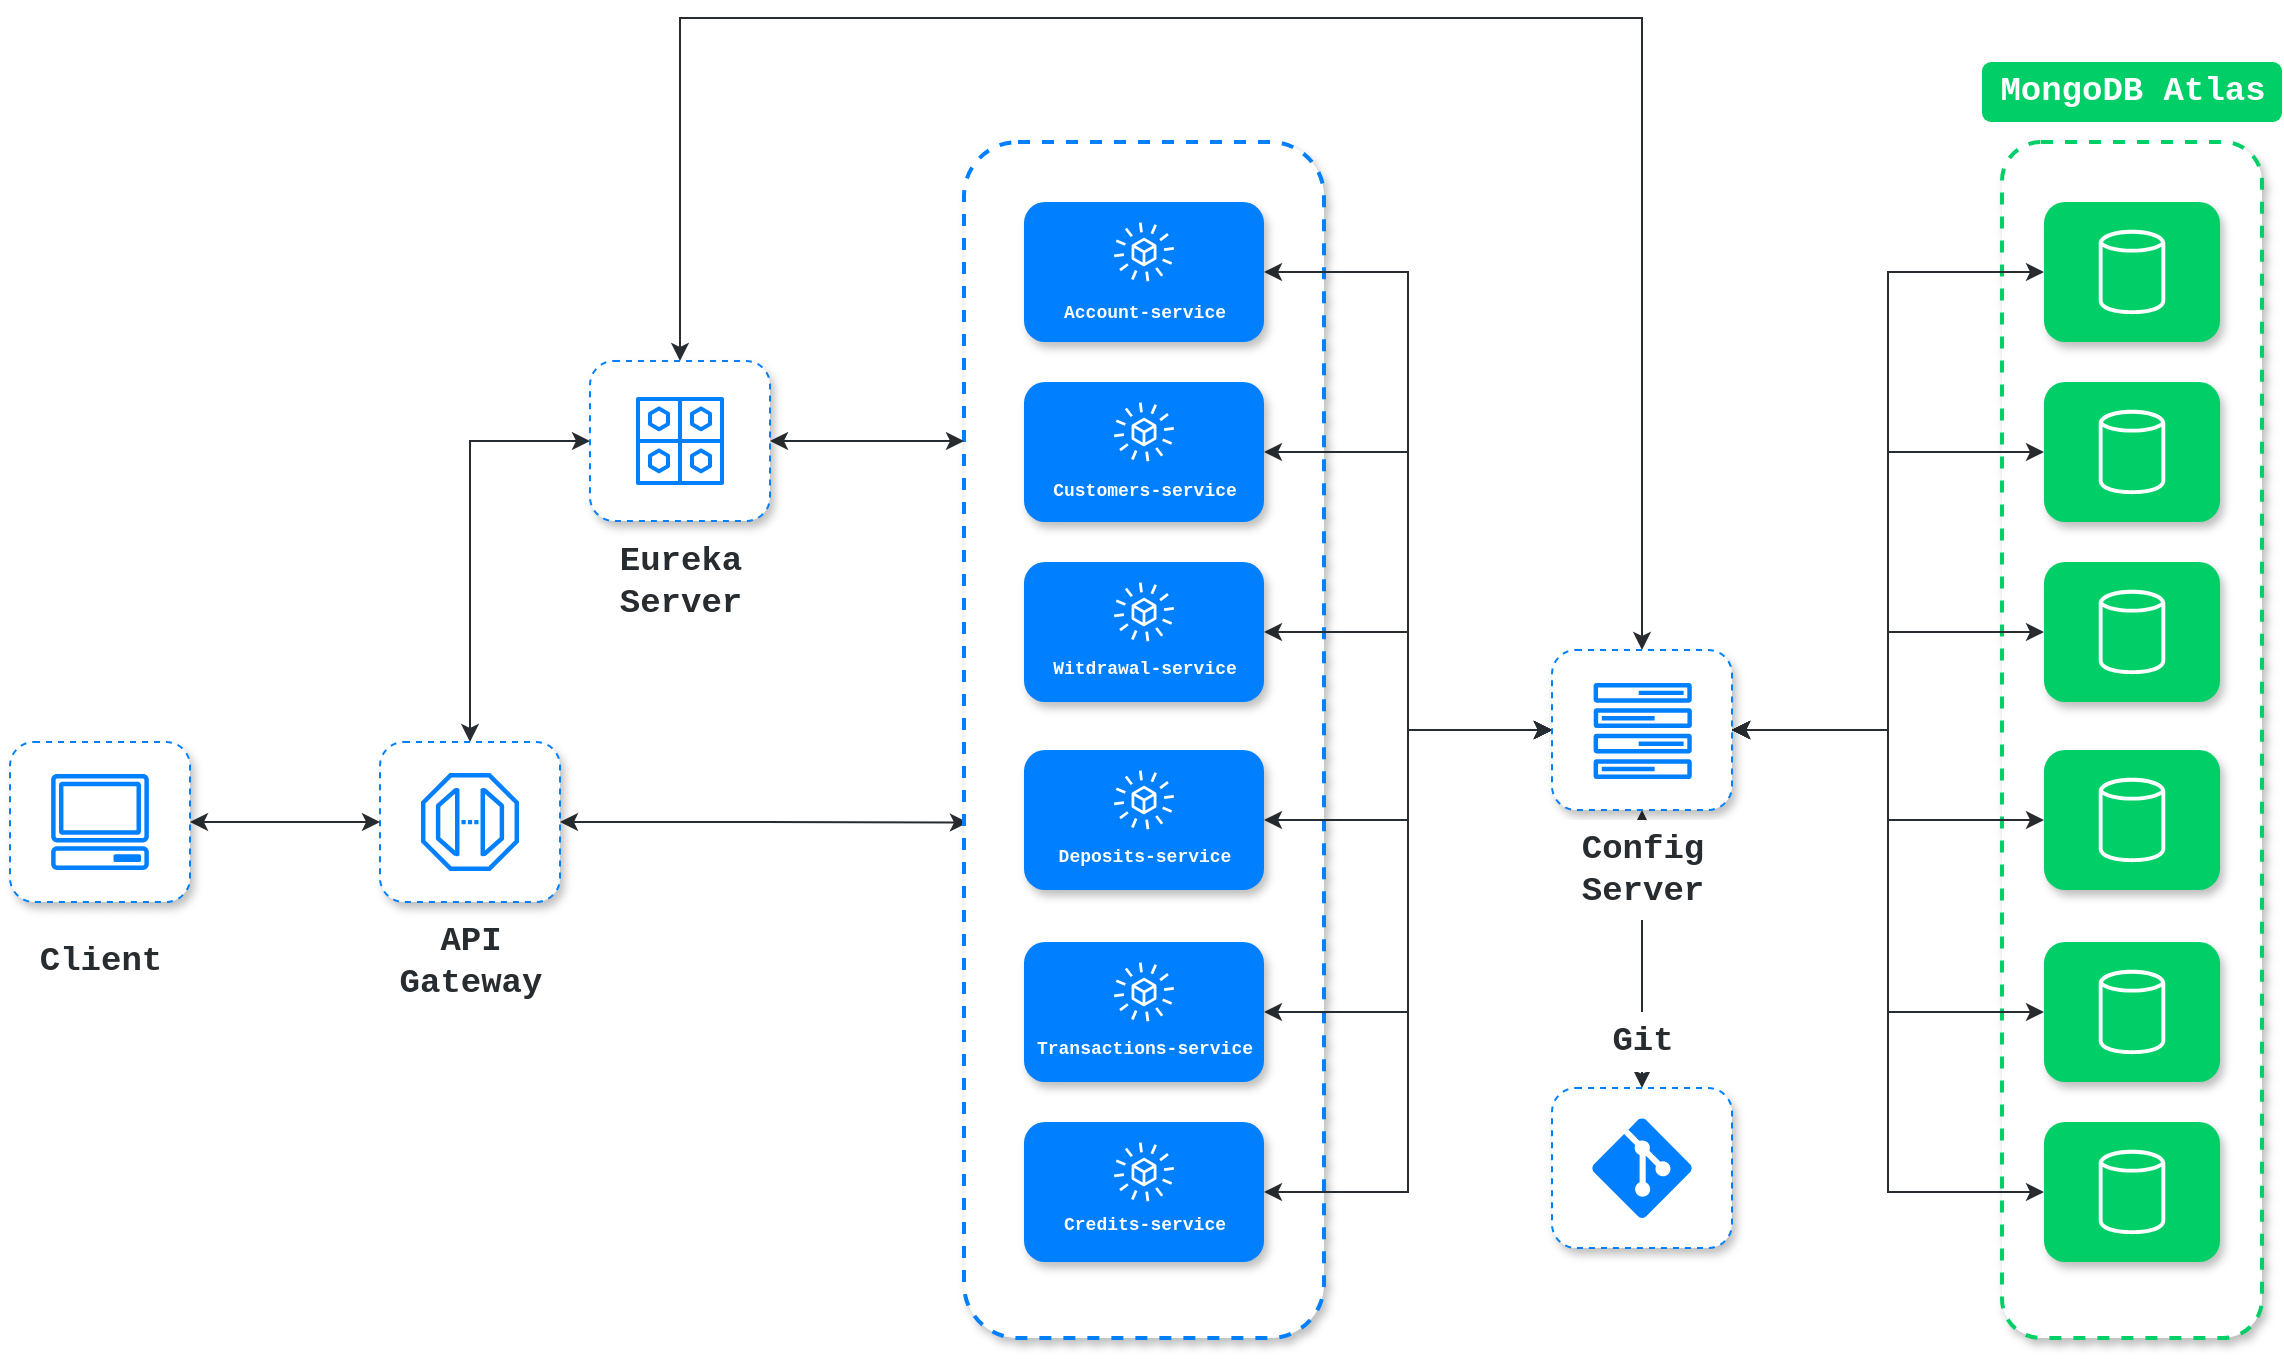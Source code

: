 <mxfile version="17.4.4" type="github">
  <diagram id="xam64ehwIrRU2j13fh-O" name="Page-1">
    <mxGraphModel dx="1422" dy="794" grid="1" gridSize="10" guides="1" tooltips="1" connect="1" arrows="1" fold="1" page="1" pageScale="1" pageWidth="827" pageHeight="1169" math="0" shadow="0">
      <root>
        <mxCell id="0" />
        <mxCell id="1" parent="0" />
        <mxCell id="jkpxF5JOeUw7JI64un_L-59" value="" style="rounded=1;whiteSpace=wrap;html=1;shadow=1;glass=0;labelBackgroundColor=none;fontFamily=Courier New;fontSize=17;fontColor=#272C30;strokeColor=#00CF68;strokeWidth=2;fillColor=default;dashed=1;" vertex="1" parent="1">
          <mxGeometry x="1176" y="142" width="130" height="598" as="geometry" />
        </mxCell>
        <mxCell id="jkpxF5JOeUw7JI64un_L-22" style="edgeStyle=orthogonalEdgeStyle;rounded=0;sketch=0;orthogonalLoop=1;jettySize=auto;html=1;entryX=0;entryY=0.5;entryDx=0;entryDy=0;shadow=0;fontFamily=Courier New;fontSize=17;fontColor=#272C30;startArrow=classic;startFill=1;endArrow=classic;endFill=1;strokeColor=#272C30;strokeWidth=1;exitX=0.5;exitY=0;exitDx=0;exitDy=0;" edge="1" parent="1" source="jkpxF5JOeUw7JI64un_L-6" target="jkpxF5JOeUw7JI64un_L-14">
          <mxGeometry relative="1" as="geometry" />
        </mxCell>
        <mxCell id="jkpxF5JOeUw7JI64un_L-23" style="edgeStyle=orthogonalEdgeStyle;rounded=0;sketch=0;orthogonalLoop=1;jettySize=auto;html=1;shadow=0;fontFamily=Courier New;fontSize=17;fontColor=#272C30;startArrow=classic;startFill=1;endArrow=classic;endFill=1;strokeColor=#272C30;strokeWidth=1;entryX=0.011;entryY=0.569;entryDx=0;entryDy=0;entryPerimeter=0;" edge="1" parent="1" source="jkpxF5JOeUw7JI64un_L-6" target="jkpxF5JOeUw7JI64un_L-13">
          <mxGeometry relative="1" as="geometry" />
        </mxCell>
        <mxCell id="jkpxF5JOeUw7JI64un_L-6" value="" style="rounded=1;whiteSpace=wrap;html=1;strokeColor=#007FFF;dashed=1;shadow=1;" vertex="1" parent="1">
          <mxGeometry x="365" y="442" width="90" height="80" as="geometry" />
        </mxCell>
        <mxCell id="jkpxF5JOeUw7JI64un_L-8" style="edgeStyle=orthogonalEdgeStyle;rounded=0;orthogonalLoop=1;jettySize=auto;html=1;fontFamily=Courier New;fontSize=17;fontColor=#3A4147;strokeColor=#272C30;shadow=0;sketch=0;startArrow=classic;startFill=1;strokeWidth=1;" edge="1" parent="1" source="jkpxF5JOeUw7JI64un_L-1" target="jkpxF5JOeUw7JI64un_L-6">
          <mxGeometry relative="1" as="geometry" />
        </mxCell>
        <mxCell id="jkpxF5JOeUw7JI64un_L-1" value="" style="rounded=1;whiteSpace=wrap;html=1;strokeColor=#007FFF;dashed=1;shadow=1;" vertex="1" parent="1">
          <mxGeometry x="180" y="442" width="90" height="80" as="geometry" />
        </mxCell>
        <mxCell id="jkpxF5JOeUw7JI64un_L-2" value="Client" style="text;html=1;align=center;verticalAlign=middle;resizable=0;points=[];autosize=1;strokeColor=none;fillColor=none;strokeWidth=6;fontSize=17;fontFamily=Courier New;fontStyle=1;fontColor=#272C30;" vertex="1" parent="1">
          <mxGeometry x="185" y="537" width="80" height="30" as="geometry" />
        </mxCell>
        <mxCell id="jkpxF5JOeUw7JI64un_L-3" value="" style="sketch=0;outlineConnect=0;fontColor=#232F3E;gradientColor=none;fillColor=#007FFF;strokeColor=none;dashed=0;verticalLabelPosition=bottom;verticalAlign=top;align=center;html=1;fontSize=12;fontStyle=0;aspect=fixed;pointerEvents=1;shape=mxgraph.aws4.client;rounded=1;fontFamily=Courier New;" vertex="1" parent="1">
          <mxGeometry x="200.37" y="458" width="49.26" height="48" as="geometry" />
        </mxCell>
        <mxCell id="jkpxF5JOeUw7JI64un_L-5" value="" style="sketch=0;outlineConnect=0;fontColor=#004C99;gradientColor=none;fillColor=#007FFF;strokeColor=none;dashed=0;verticalLabelPosition=bottom;verticalAlign=top;align=center;html=1;fontSize=12;fontStyle=0;aspect=fixed;pointerEvents=1;shape=mxgraph.aws4.endpoint;rounded=1;shadow=0;glass=0;fontFamily=Courier New;" vertex="1" parent="1">
          <mxGeometry x="385.5" y="457.5" width="49" height="49" as="geometry" />
        </mxCell>
        <mxCell id="jkpxF5JOeUw7JI64un_L-7" value="API&lt;br&gt;Gateway" style="text;html=1;align=center;verticalAlign=middle;resizable=0;points=[];autosize=1;strokeColor=none;fillColor=none;strokeWidth=6;fontSize=17;fontFamily=Courier New;fontStyle=1;labelBackgroundColor=none;fontColor=#272C30;" vertex="1" parent="1">
          <mxGeometry x="365" y="527" width="90" height="50" as="geometry" />
        </mxCell>
        <mxCell id="jkpxF5JOeUw7JI64un_L-13" value="" style="rounded=1;whiteSpace=wrap;html=1;shadow=1;glass=0;labelBackgroundColor=none;fontFamily=Courier New;fontSize=17;fontColor=#272C30;strokeColor=#007FFF;strokeWidth=2;fillColor=default;dashed=1;" vertex="1" parent="1">
          <mxGeometry x="657" y="142" width="180" height="598" as="geometry" />
        </mxCell>
        <mxCell id="jkpxF5JOeUw7JI64un_L-24" style="edgeStyle=orthogonalEdgeStyle;rounded=0;sketch=0;orthogonalLoop=1;jettySize=auto;html=1;entryX=0;entryY=0.25;entryDx=0;entryDy=0;shadow=0;fontFamily=Courier New;fontSize=17;fontColor=#272C30;startArrow=classic;startFill=1;endArrow=classic;endFill=1;strokeColor=#272C30;strokeWidth=1;" edge="1" parent="1" source="jkpxF5JOeUw7JI64un_L-14" target="jkpxF5JOeUw7JI64un_L-13">
          <mxGeometry relative="1" as="geometry" />
        </mxCell>
        <mxCell id="jkpxF5JOeUw7JI64un_L-123" style="edgeStyle=orthogonalEdgeStyle;rounded=0;sketch=0;orthogonalLoop=1;jettySize=auto;html=1;shadow=0;fontFamily=Courier New;fontSize=9;fontColor=#FFFFFF;startArrow=classic;startFill=1;endArrow=classic;endFill=1;strokeColor=#272C30;strokeWidth=1;exitX=0.5;exitY=0;exitDx=0;exitDy=0;" edge="1" parent="1" source="jkpxF5JOeUw7JI64un_L-14" target="jkpxF5JOeUw7JI64un_L-106">
          <mxGeometry relative="1" as="geometry">
            <mxPoint x="560" y="210" as="sourcePoint" />
            <Array as="points">
              <mxPoint x="515" y="80" />
              <mxPoint x="996" y="80" />
            </Array>
          </mxGeometry>
        </mxCell>
        <mxCell id="jkpxF5JOeUw7JI64un_L-14" value="" style="rounded=1;whiteSpace=wrap;html=1;strokeColor=#007FFF;dashed=1;shadow=1;" vertex="1" parent="1">
          <mxGeometry x="470" y="251.5" width="90" height="80" as="geometry" />
        </mxCell>
        <mxCell id="jkpxF5JOeUw7JI64un_L-16" value="Eureka&lt;br&gt;Server" style="text;html=1;align=center;verticalAlign=middle;resizable=0;points=[];autosize=1;strokeColor=none;fillColor=none;strokeWidth=6;fontSize=17;fontFamily=Courier New;fontStyle=1;labelBackgroundColor=none;fontColor=#272C30;" vertex="1" parent="1">
          <mxGeometry x="475" y="336.5" width="80" height="50" as="geometry" />
        </mxCell>
        <mxCell id="jkpxF5JOeUw7JI64un_L-17" value="" style="sketch=0;outlineConnect=0;fontColor=#232F3E;gradientColor=none;fillColor=#007FFF;strokeColor=none;dashed=0;verticalLabelPosition=bottom;verticalAlign=top;align=center;html=1;fontSize=12;fontStyle=0;aspect=fixed;pointerEvents=1;shape=mxgraph.aws4.eventbridge_schema_registry;rounded=1;shadow=0;glass=0;labelBackgroundColor=none;fontFamily=Courier New;" vertex="1" parent="1">
          <mxGeometry x="493" y="269.5" width="44" height="44" as="geometry" />
        </mxCell>
        <mxCell id="jkpxF5JOeUw7JI64un_L-96" style="edgeStyle=orthogonalEdgeStyle;rounded=0;sketch=0;orthogonalLoop=1;jettySize=auto;html=1;shadow=0;fontFamily=Courier New;fontSize=9;fontColor=#00CF68;startArrow=classic;startFill=1;endArrow=classic;endFill=1;strokeColor=#272C30;strokeWidth=1;entryX=0;entryY=0.5;entryDx=0;entryDy=0;" edge="1" parent="1" source="jkpxF5JOeUw7JI64un_L-25" target="jkpxF5JOeUw7JI64un_L-106">
          <mxGeometry relative="1" as="geometry" />
        </mxCell>
        <mxCell id="jkpxF5JOeUw7JI64un_L-25" value="" style="rounded=1;whiteSpace=wrap;html=1;strokeColor=none;dashed=1;shadow=1;fillColor=#007FFF;" vertex="1" parent="1">
          <mxGeometry x="687" y="172" width="120" height="70" as="geometry" />
        </mxCell>
        <mxCell id="jkpxF5JOeUw7JI64un_L-27" value="&lt;font style=&quot;font-size: 9px;&quot;&gt;Account-service&lt;/font&gt;" style="text;html=1;align=center;verticalAlign=middle;resizable=0;points=[];autosize=1;strokeColor=none;fillColor=none;strokeWidth=3;fontSize=9;fontFamily=Courier New;fontStyle=1;labelBackgroundColor=none;fontColor=#FFFFFF;" vertex="1" parent="1">
          <mxGeometry x="697" y="218" width="100" height="20" as="geometry" />
        </mxCell>
        <mxCell id="jkpxF5JOeUw7JI64un_L-37" value="" style="sketch=0;outlineConnect=0;fontColor=#232F3E;gradientColor=none;fillColor=#FFFFFF;strokeColor=none;dashed=0;verticalLabelPosition=bottom;verticalAlign=top;align=center;html=1;fontSize=12;fontStyle=0;aspect=fixed;pointerEvents=1;shape=mxgraph.aws4.eventbridge_saas_partner_event_bus_resource;rounded=1;shadow=0;glass=0;labelBackgroundColor=none;fontFamily=Courier New;" vertex="1" parent="1">
          <mxGeometry x="732" y="182" width="30" height="30" as="geometry" />
        </mxCell>
        <mxCell id="jkpxF5JOeUw7JI64un_L-97" style="edgeStyle=orthogonalEdgeStyle;rounded=0;sketch=0;orthogonalLoop=1;jettySize=auto;html=1;shadow=0;fontFamily=Courier New;fontSize=9;fontColor=#00CF68;startArrow=classic;startFill=1;endArrow=classic;endFill=1;strokeColor=#272C30;strokeWidth=1;entryX=0;entryY=0.5;entryDx=0;entryDy=0;" edge="1" parent="1" source="jkpxF5JOeUw7JI64un_L-38" target="jkpxF5JOeUw7JI64un_L-106">
          <mxGeometry relative="1" as="geometry" />
        </mxCell>
        <mxCell id="jkpxF5JOeUw7JI64un_L-38" value="" style="rounded=1;whiteSpace=wrap;html=1;strokeColor=none;dashed=1;shadow=1;fillColor=#007FFF;" vertex="1" parent="1">
          <mxGeometry x="687" y="262" width="120" height="70" as="geometry" />
        </mxCell>
        <mxCell id="jkpxF5JOeUw7JI64un_L-39" value="&lt;font style=&quot;font-size: 9px&quot;&gt;Customers-service&lt;/font&gt;" style="text;html=1;align=center;verticalAlign=middle;resizable=0;points=[];autosize=1;strokeColor=none;fillColor=none;strokeWidth=3;fontSize=9;fontFamily=Courier New;fontStyle=1;labelBackgroundColor=none;fontColor=#FFFFFF;" vertex="1" parent="1">
          <mxGeometry x="692" y="307" width="110" height="20" as="geometry" />
        </mxCell>
        <mxCell id="jkpxF5JOeUw7JI64un_L-40" value="" style="sketch=0;outlineConnect=0;fontColor=#232F3E;gradientColor=none;fillColor=#FFFFFF;strokeColor=none;dashed=0;verticalLabelPosition=bottom;verticalAlign=top;align=center;html=1;fontSize=12;fontStyle=0;aspect=fixed;pointerEvents=1;shape=mxgraph.aws4.eventbridge_saas_partner_event_bus_resource;rounded=1;shadow=0;glass=0;labelBackgroundColor=none;fontFamily=Courier New;" vertex="1" parent="1">
          <mxGeometry x="732" y="272" width="30" height="30" as="geometry" />
        </mxCell>
        <mxCell id="jkpxF5JOeUw7JI64un_L-98" style="edgeStyle=orthogonalEdgeStyle;rounded=0;sketch=0;orthogonalLoop=1;jettySize=auto;html=1;shadow=0;fontFamily=Courier New;fontSize=9;fontColor=#00CF68;startArrow=classic;startFill=1;endArrow=classic;endFill=1;strokeColor=#272C30;strokeWidth=1;entryX=0;entryY=0.5;entryDx=0;entryDy=0;" edge="1" parent="1" source="jkpxF5JOeUw7JI64un_L-41" target="jkpxF5JOeUw7JI64un_L-106">
          <mxGeometry relative="1" as="geometry" />
        </mxCell>
        <mxCell id="jkpxF5JOeUw7JI64un_L-41" value="" style="rounded=1;whiteSpace=wrap;html=1;strokeColor=none;dashed=1;shadow=1;fillColor=#007FFF;" vertex="1" parent="1">
          <mxGeometry x="687" y="352" width="120" height="70" as="geometry" />
        </mxCell>
        <mxCell id="jkpxF5JOeUw7JI64un_L-42" value="&lt;font style=&quot;font-size: 9px&quot;&gt;Witdrawal-service&lt;/font&gt;" style="text;html=1;align=center;verticalAlign=middle;resizable=0;points=[];autosize=1;strokeColor=none;fillColor=none;strokeWidth=3;fontSize=9;fontFamily=Courier New;fontStyle=1;labelBackgroundColor=none;fontColor=#FFFFFF;" vertex="1" parent="1">
          <mxGeometry x="692" y="396" width="110" height="20" as="geometry" />
        </mxCell>
        <mxCell id="jkpxF5JOeUw7JI64un_L-43" value="" style="sketch=0;outlineConnect=0;fontColor=#232F3E;gradientColor=none;fillColor=#FFFFFF;strokeColor=none;dashed=0;verticalLabelPosition=bottom;verticalAlign=top;align=center;html=1;fontSize=12;fontStyle=0;aspect=fixed;pointerEvents=1;shape=mxgraph.aws4.eventbridge_saas_partner_event_bus_resource;rounded=1;shadow=0;glass=0;labelBackgroundColor=none;fontFamily=Courier New;" vertex="1" parent="1">
          <mxGeometry x="732" y="362" width="30" height="30" as="geometry" />
        </mxCell>
        <mxCell id="jkpxF5JOeUw7JI64un_L-99" style="edgeStyle=orthogonalEdgeStyle;rounded=0;sketch=0;orthogonalLoop=1;jettySize=auto;html=1;shadow=0;fontFamily=Courier New;fontSize=9;fontColor=#00CF68;startArrow=classic;startFill=1;endArrow=classic;endFill=1;strokeColor=#272C30;strokeWidth=1;entryX=0;entryY=0.5;entryDx=0;entryDy=0;" edge="1" parent="1" source="jkpxF5JOeUw7JI64un_L-44" target="jkpxF5JOeUw7JI64un_L-106">
          <mxGeometry relative="1" as="geometry" />
        </mxCell>
        <mxCell id="jkpxF5JOeUw7JI64un_L-44" value="" style="rounded=1;whiteSpace=wrap;html=1;strokeColor=none;dashed=1;shadow=1;fillColor=#007FFF;" vertex="1" parent="1">
          <mxGeometry x="687" y="446" width="120" height="70" as="geometry" />
        </mxCell>
        <mxCell id="jkpxF5JOeUw7JI64un_L-45" value="&lt;font style=&quot;font-size: 9px&quot;&gt;Deposits-service&lt;/font&gt;" style="text;html=1;align=center;verticalAlign=middle;resizable=0;points=[];autosize=1;strokeColor=none;fillColor=none;strokeWidth=3;fontSize=9;fontFamily=Courier New;fontStyle=1;labelBackgroundColor=none;fontColor=#FFFFFF;" vertex="1" parent="1">
          <mxGeometry x="697" y="490" width="100" height="20" as="geometry" />
        </mxCell>
        <mxCell id="jkpxF5JOeUw7JI64un_L-46" value="" style="sketch=0;outlineConnect=0;fontColor=#232F3E;gradientColor=none;fillColor=#FFFFFF;strokeColor=none;dashed=0;verticalLabelPosition=bottom;verticalAlign=top;align=center;html=1;fontSize=12;fontStyle=0;aspect=fixed;pointerEvents=1;shape=mxgraph.aws4.eventbridge_saas_partner_event_bus_resource;rounded=1;shadow=0;glass=0;labelBackgroundColor=none;fontFamily=Courier New;" vertex="1" parent="1">
          <mxGeometry x="732" y="456" width="30" height="30" as="geometry" />
        </mxCell>
        <mxCell id="jkpxF5JOeUw7JI64un_L-100" style="edgeStyle=orthogonalEdgeStyle;rounded=0;sketch=0;orthogonalLoop=1;jettySize=auto;html=1;shadow=0;fontFamily=Courier New;fontSize=9;fontColor=#00CF68;startArrow=classic;startFill=1;endArrow=classic;endFill=1;strokeColor=#272C30;strokeWidth=1;entryX=0;entryY=0.5;entryDx=0;entryDy=0;" edge="1" parent="1" source="jkpxF5JOeUw7JI64un_L-47" target="jkpxF5JOeUw7JI64un_L-106">
          <mxGeometry relative="1" as="geometry" />
        </mxCell>
        <mxCell id="jkpxF5JOeUw7JI64un_L-47" value="" style="rounded=1;whiteSpace=wrap;html=1;strokeColor=none;dashed=1;shadow=1;fillColor=#007FFF;" vertex="1" parent="1">
          <mxGeometry x="687" y="542" width="120" height="70" as="geometry" />
        </mxCell>
        <mxCell id="jkpxF5JOeUw7JI64un_L-48" value="&lt;font style=&quot;font-size: 9px&quot;&gt;Transactions-service&lt;/font&gt;" style="text;html=1;align=center;verticalAlign=middle;resizable=0;points=[];autosize=1;strokeColor=none;fillColor=none;strokeWidth=3;fontSize=9;fontFamily=Courier New;fontStyle=1;labelBackgroundColor=none;fontColor=#FFFFFF;" vertex="1" parent="1">
          <mxGeometry x="687" y="586" width="120" height="20" as="geometry" />
        </mxCell>
        <mxCell id="jkpxF5JOeUw7JI64un_L-49" value="" style="sketch=0;outlineConnect=0;fontColor=#232F3E;gradientColor=none;fillColor=#FFFFFF;strokeColor=none;dashed=0;verticalLabelPosition=bottom;verticalAlign=top;align=center;html=1;fontSize=12;fontStyle=0;aspect=fixed;pointerEvents=1;shape=mxgraph.aws4.eventbridge_saas_partner_event_bus_resource;rounded=1;shadow=0;glass=0;labelBackgroundColor=none;fontFamily=Courier New;" vertex="1" parent="1">
          <mxGeometry x="732" y="552" width="30" height="30" as="geometry" />
        </mxCell>
        <mxCell id="jkpxF5JOeUw7JI64un_L-103" style="edgeStyle=orthogonalEdgeStyle;rounded=0;sketch=0;orthogonalLoop=1;jettySize=auto;html=1;shadow=0;fontFamily=Courier New;fontSize=9;fontColor=#00CF68;startArrow=classic;startFill=1;endArrow=classic;endFill=1;strokeColor=#272C30;strokeWidth=1;entryX=0;entryY=0.5;entryDx=0;entryDy=0;exitX=1;exitY=0.5;exitDx=0;exitDy=0;" edge="1" parent="1" source="jkpxF5JOeUw7JI64un_L-130" target="jkpxF5JOeUw7JI64un_L-106">
          <mxGeometry relative="1" as="geometry">
            <mxPoint x="807" y="667" as="sourcePoint" />
          </mxGeometry>
        </mxCell>
        <mxCell id="jkpxF5JOeUw7JI64un_L-60" value="" style="rounded=1;whiteSpace=wrap;html=1;strokeColor=none;dashed=1;shadow=1;fillColor=#00CF68;" vertex="1" parent="1">
          <mxGeometry x="1197" y="172" width="88" height="70" as="geometry" />
        </mxCell>
        <mxCell id="jkpxF5JOeUw7JI64un_L-81" value="" style="sketch=0;outlineConnect=0;fontColor=#232F3E;gradientColor=none;fillColor=#FFFFFF;strokeColor=none;dashed=0;verticalLabelPosition=bottom;verticalAlign=top;align=center;html=1;fontSize=12;fontStyle=0;aspect=fixed;pointerEvents=1;shape=mxgraph.aws4.generic_database;rounded=1;shadow=0;glass=0;labelBackgroundColor=none;fontFamily=Courier New;" vertex="1" parent="1">
          <mxGeometry x="1224.36" y="185" width="33.28" height="44" as="geometry" />
        </mxCell>
        <mxCell id="jkpxF5JOeUw7JI64un_L-82" value="MongoDB Atlas" style="text;html=1;align=center;verticalAlign=middle;resizable=0;points=[];autosize=1;strokeColor=none;fillColor=#00CF68;strokeWidth=1;fontSize=17;fontFamily=Courier New;fontStyle=1;labelBackgroundColor=none;fontColor=#FFFFFF;rounded=1;" vertex="1" parent="1">
          <mxGeometry x="1166" y="102" width="150" height="30" as="geometry" />
        </mxCell>
        <mxCell id="jkpxF5JOeUw7JI64un_L-83" value="" style="rounded=1;whiteSpace=wrap;html=1;strokeColor=none;dashed=1;shadow=1;fillColor=#00CF68;" vertex="1" parent="1">
          <mxGeometry x="1197" y="262" width="88" height="70" as="geometry" />
        </mxCell>
        <mxCell id="jkpxF5JOeUw7JI64un_L-84" value="" style="sketch=0;outlineConnect=0;fontColor=#232F3E;gradientColor=none;fillColor=#FFFFFF;strokeColor=none;dashed=0;verticalLabelPosition=bottom;verticalAlign=top;align=center;html=1;fontSize=12;fontStyle=0;aspect=fixed;pointerEvents=1;shape=mxgraph.aws4.generic_database;rounded=1;shadow=0;glass=0;labelBackgroundColor=none;fontFamily=Courier New;" vertex="1" parent="1">
          <mxGeometry x="1224.36" y="275" width="33.28" height="44" as="geometry" />
        </mxCell>
        <mxCell id="jkpxF5JOeUw7JI64un_L-85" value="" style="rounded=1;whiteSpace=wrap;html=1;strokeColor=none;dashed=1;shadow=1;fillColor=#00CF68;" vertex="1" parent="1">
          <mxGeometry x="1197" y="352" width="88" height="70" as="geometry" />
        </mxCell>
        <mxCell id="jkpxF5JOeUw7JI64un_L-86" value="" style="sketch=0;outlineConnect=0;fontColor=#232F3E;gradientColor=none;fillColor=#FFFFFF;strokeColor=none;dashed=0;verticalLabelPosition=bottom;verticalAlign=top;align=center;html=1;fontSize=12;fontStyle=0;aspect=fixed;pointerEvents=1;shape=mxgraph.aws4.generic_database;rounded=1;shadow=0;glass=0;labelBackgroundColor=none;fontFamily=Courier New;" vertex="1" parent="1">
          <mxGeometry x="1224.36" y="365" width="33.28" height="44" as="geometry" />
        </mxCell>
        <mxCell id="jkpxF5JOeUw7JI64un_L-88" value="" style="rounded=1;whiteSpace=wrap;html=1;strokeColor=none;dashed=1;shadow=1;fillColor=#00CF68;" vertex="1" parent="1">
          <mxGeometry x="1197" y="446" width="88" height="70" as="geometry" />
        </mxCell>
        <mxCell id="jkpxF5JOeUw7JI64un_L-89" value="" style="sketch=0;outlineConnect=0;fontColor=#232F3E;gradientColor=none;fillColor=#FFFFFF;strokeColor=none;dashed=0;verticalLabelPosition=bottom;verticalAlign=top;align=center;html=1;fontSize=12;fontStyle=0;aspect=fixed;pointerEvents=1;shape=mxgraph.aws4.generic_database;rounded=1;shadow=0;glass=0;labelBackgroundColor=none;fontFamily=Courier New;" vertex="1" parent="1">
          <mxGeometry x="1224.36" y="459" width="33.28" height="44" as="geometry" />
        </mxCell>
        <mxCell id="jkpxF5JOeUw7JI64un_L-90" value="" style="rounded=1;whiteSpace=wrap;html=1;strokeColor=none;dashed=1;shadow=1;fillColor=#00CF68;" vertex="1" parent="1">
          <mxGeometry x="1197" y="542" width="88" height="70" as="geometry" />
        </mxCell>
        <mxCell id="jkpxF5JOeUw7JI64un_L-91" value="" style="sketch=0;outlineConnect=0;fontColor=#232F3E;gradientColor=none;fillColor=#FFFFFF;strokeColor=none;dashed=0;verticalLabelPosition=bottom;verticalAlign=top;align=center;html=1;fontSize=12;fontStyle=0;aspect=fixed;pointerEvents=1;shape=mxgraph.aws4.generic_database;rounded=1;shadow=0;glass=0;labelBackgroundColor=none;fontFamily=Courier New;" vertex="1" parent="1">
          <mxGeometry x="1224.36" y="555" width="33.28" height="44" as="geometry" />
        </mxCell>
        <mxCell id="jkpxF5JOeUw7JI64un_L-94" value="" style="rounded=1;whiteSpace=wrap;html=1;strokeColor=none;dashed=1;shadow=1;fillColor=#00CF68;" vertex="1" parent="1">
          <mxGeometry x="1197" y="632" width="88" height="70" as="geometry" />
        </mxCell>
        <mxCell id="jkpxF5JOeUw7JI64un_L-95" value="" style="sketch=0;outlineConnect=0;fontColor=#232F3E;gradientColor=none;fillColor=#FFFFFF;strokeColor=none;dashed=0;verticalLabelPosition=bottom;verticalAlign=top;align=center;html=1;fontSize=12;fontStyle=0;aspect=fixed;pointerEvents=1;shape=mxgraph.aws4.generic_database;rounded=1;shadow=0;glass=0;labelBackgroundColor=none;fontFamily=Courier New;" vertex="1" parent="1">
          <mxGeometry x="1224.36" y="645" width="33.28" height="44" as="geometry" />
        </mxCell>
        <mxCell id="jkpxF5JOeUw7JI64un_L-109" style="edgeStyle=orthogonalEdgeStyle;rounded=0;sketch=0;orthogonalLoop=1;jettySize=auto;html=1;entryX=0;entryY=0.5;entryDx=0;entryDy=0;shadow=0;fontFamily=Courier New;fontSize=9;fontColor=#FFFFFF;startArrow=classic;startFill=1;endArrow=classic;endFill=1;strokeColor=#272C30;strokeWidth=1;" edge="1" parent="1" source="jkpxF5JOeUw7JI64un_L-106" target="jkpxF5JOeUw7JI64un_L-60">
          <mxGeometry relative="1" as="geometry" />
        </mxCell>
        <mxCell id="jkpxF5JOeUw7JI64un_L-110" style="edgeStyle=orthogonalEdgeStyle;rounded=0;sketch=0;orthogonalLoop=1;jettySize=auto;html=1;entryX=0;entryY=0.5;entryDx=0;entryDy=0;shadow=0;fontFamily=Courier New;fontSize=9;fontColor=#FFFFFF;startArrow=classic;startFill=1;endArrow=classic;endFill=1;strokeColor=#272C30;strokeWidth=1;" edge="1" parent="1" source="jkpxF5JOeUw7JI64un_L-106" target="jkpxF5JOeUw7JI64un_L-83">
          <mxGeometry relative="1" as="geometry" />
        </mxCell>
        <mxCell id="jkpxF5JOeUw7JI64un_L-111" style="edgeStyle=orthogonalEdgeStyle;rounded=0;sketch=0;orthogonalLoop=1;jettySize=auto;html=1;entryX=0;entryY=0.5;entryDx=0;entryDy=0;shadow=0;fontFamily=Courier New;fontSize=9;fontColor=#FFFFFF;startArrow=classic;startFill=1;endArrow=classic;endFill=1;strokeColor=#272C30;strokeWidth=1;" edge="1" parent="1" source="jkpxF5JOeUw7JI64un_L-106" target="jkpxF5JOeUw7JI64un_L-85">
          <mxGeometry relative="1" as="geometry" />
        </mxCell>
        <mxCell id="jkpxF5JOeUw7JI64un_L-112" style="edgeStyle=orthogonalEdgeStyle;rounded=0;sketch=0;orthogonalLoop=1;jettySize=auto;html=1;entryX=0;entryY=0.5;entryDx=0;entryDy=0;shadow=0;fontFamily=Courier New;fontSize=9;fontColor=#FFFFFF;startArrow=classic;startFill=1;endArrow=classic;endFill=1;strokeColor=#272C30;strokeWidth=1;" edge="1" parent="1" source="jkpxF5JOeUw7JI64un_L-106" target="jkpxF5JOeUw7JI64un_L-88">
          <mxGeometry relative="1" as="geometry" />
        </mxCell>
        <mxCell id="jkpxF5JOeUw7JI64un_L-113" style="edgeStyle=orthogonalEdgeStyle;rounded=0;sketch=0;orthogonalLoop=1;jettySize=auto;html=1;entryX=0;entryY=0.5;entryDx=0;entryDy=0;shadow=0;fontFamily=Courier New;fontSize=9;fontColor=#FFFFFF;startArrow=classic;startFill=1;endArrow=classic;endFill=1;strokeColor=#272C30;strokeWidth=1;" edge="1" parent="1" source="jkpxF5JOeUw7JI64un_L-106" target="jkpxF5JOeUw7JI64un_L-90">
          <mxGeometry relative="1" as="geometry" />
        </mxCell>
        <mxCell id="jkpxF5JOeUw7JI64un_L-115" style="edgeStyle=orthogonalEdgeStyle;rounded=0;sketch=0;orthogonalLoop=1;jettySize=auto;html=1;entryX=0;entryY=0.5;entryDx=0;entryDy=0;shadow=0;fontFamily=Courier New;fontSize=9;fontColor=#FFFFFF;startArrow=classic;startFill=1;endArrow=classic;endFill=1;strokeColor=#272C30;strokeWidth=1;" edge="1" parent="1" source="jkpxF5JOeUw7JI64un_L-106" target="jkpxF5JOeUw7JI64un_L-94">
          <mxGeometry relative="1" as="geometry" />
        </mxCell>
        <mxCell id="jkpxF5JOeUw7JI64un_L-121" style="edgeStyle=orthogonalEdgeStyle;rounded=0;sketch=0;orthogonalLoop=1;jettySize=auto;html=1;entryX=0.5;entryY=0;entryDx=0;entryDy=0;shadow=0;fontFamily=Courier New;fontSize=9;fontColor=#FFFFFF;startArrow=classic;startFill=1;endArrow=classic;endFill=1;strokeColor=#272C30;strokeWidth=1;" edge="1" parent="1" source="jkpxF5JOeUw7JI64un_L-106" target="jkpxF5JOeUw7JI64un_L-116">
          <mxGeometry relative="1" as="geometry" />
        </mxCell>
        <mxCell id="jkpxF5JOeUw7JI64un_L-106" value="" style="rounded=1;whiteSpace=wrap;html=1;strokeColor=#007FFF;dashed=1;shadow=1;" vertex="1" parent="1">
          <mxGeometry x="951" y="396" width="90" height="80" as="geometry" />
        </mxCell>
        <mxCell id="jkpxF5JOeUw7JI64un_L-107" value="Config&lt;br&gt;Server" style="text;html=1;align=center;verticalAlign=middle;resizable=0;points=[];autosize=1;strokeColor=none;fillColor=default;strokeWidth=6;fontSize=17;fontFamily=Courier New;fontStyle=1;labelBackgroundColor=none;fontColor=#272C30;glass=0;rounded=0;" vertex="1" parent="1">
          <mxGeometry x="956" y="481" width="80" height="50" as="geometry" />
        </mxCell>
        <mxCell id="jkpxF5JOeUw7JI64un_L-116" value="" style="rounded=1;whiteSpace=wrap;html=1;strokeColor=#007FFF;dashed=1;shadow=1;" vertex="1" parent="1">
          <mxGeometry x="951" y="615" width="90" height="80" as="geometry" />
        </mxCell>
        <mxCell id="jkpxF5JOeUw7JI64un_L-117" value="Git" style="text;html=1;align=center;verticalAlign=middle;resizable=0;points=[];autosize=1;strokeColor=none;fillColor=default;strokeWidth=6;fontSize=17;fontFamily=Courier New;fontStyle=1;labelBackgroundColor=none;fontColor=#272C30;" vertex="1" parent="1">
          <mxGeometry x="971" y="577" width="50" height="30" as="geometry" />
        </mxCell>
        <mxCell id="jkpxF5JOeUw7JI64un_L-120" value="" style="verticalLabelPosition=bottom;html=1;verticalAlign=top;align=center;strokeColor=none;fillColor=#007FFF;shape=mxgraph.azure.git_repository;rounded=1;shadow=0;glass=0;labelBackgroundColor=none;fontFamily=Courier New;fontSize=9;fontColor=#FFFFFF;" vertex="1" parent="1">
          <mxGeometry x="971" y="630" width="50" height="50" as="geometry" />
        </mxCell>
        <mxCell id="jkpxF5JOeUw7JI64un_L-122" value="" style="sketch=0;outlineConnect=0;fontColor=#232F3E;gradientColor=none;fillColor=#007FFF;strokeColor=none;dashed=0;verticalLabelPosition=bottom;verticalAlign=top;align=center;html=1;fontSize=12;fontStyle=0;aspect=fixed;pointerEvents=1;shape=mxgraph.aws4.forums;rounded=1;shadow=0;glass=0;labelBackgroundColor=none;fontFamily=Courier New;" vertex="1" parent="1">
          <mxGeometry x="971.74" y="412.5" width="49.26" height="48" as="geometry" />
        </mxCell>
        <mxCell id="jkpxF5JOeUw7JI64un_L-130" value="" style="rounded=1;whiteSpace=wrap;html=1;strokeColor=none;dashed=1;shadow=1;fillColor=#007FFF;" vertex="1" parent="1">
          <mxGeometry x="687" y="632" width="120" height="70" as="geometry" />
        </mxCell>
        <mxCell id="jkpxF5JOeUw7JI64un_L-131" value="&lt;font style=&quot;font-size: 9px&quot;&gt;Credits-service&lt;/font&gt;" style="text;html=1;align=center;verticalAlign=middle;resizable=0;points=[];autosize=1;strokeColor=none;fillColor=none;strokeWidth=3;fontSize=9;fontFamily=Courier New;fontStyle=1;labelBackgroundColor=none;fontColor=#FFFFFF;" vertex="1" parent="1">
          <mxGeometry x="697" y="674" width="100" height="20" as="geometry" />
        </mxCell>
        <mxCell id="jkpxF5JOeUw7JI64un_L-132" value="" style="sketch=0;outlineConnect=0;fontColor=#232F3E;gradientColor=none;fillColor=#FFFFFF;strokeColor=none;dashed=0;verticalLabelPosition=bottom;verticalAlign=top;align=center;html=1;fontSize=12;fontStyle=0;aspect=fixed;pointerEvents=1;shape=mxgraph.aws4.eventbridge_saas_partner_event_bus_resource;rounded=1;shadow=0;glass=0;labelBackgroundColor=none;fontFamily=Courier New;" vertex="1" parent="1">
          <mxGeometry x="732" y="642" width="30" height="30" as="geometry" />
        </mxCell>
        <mxCell id="jkpxF5JOeUw7JI64un_L-133" style="edgeStyle=orthogonalEdgeStyle;rounded=0;sketch=0;orthogonalLoop=1;jettySize=auto;html=1;exitX=0.5;exitY=1;exitDx=0;exitDy=0;shadow=0;fontFamily=Courier New;fontSize=9;fontColor=#FFFFFF;startArrow=classic;startFill=1;endArrow=classic;endFill=1;strokeColor=#272C30;strokeWidth=1;" edge="1" parent="1" source="jkpxF5JOeUw7JI64un_L-13" target="jkpxF5JOeUw7JI64un_L-13">
          <mxGeometry relative="1" as="geometry" />
        </mxCell>
      </root>
    </mxGraphModel>
  </diagram>
</mxfile>
